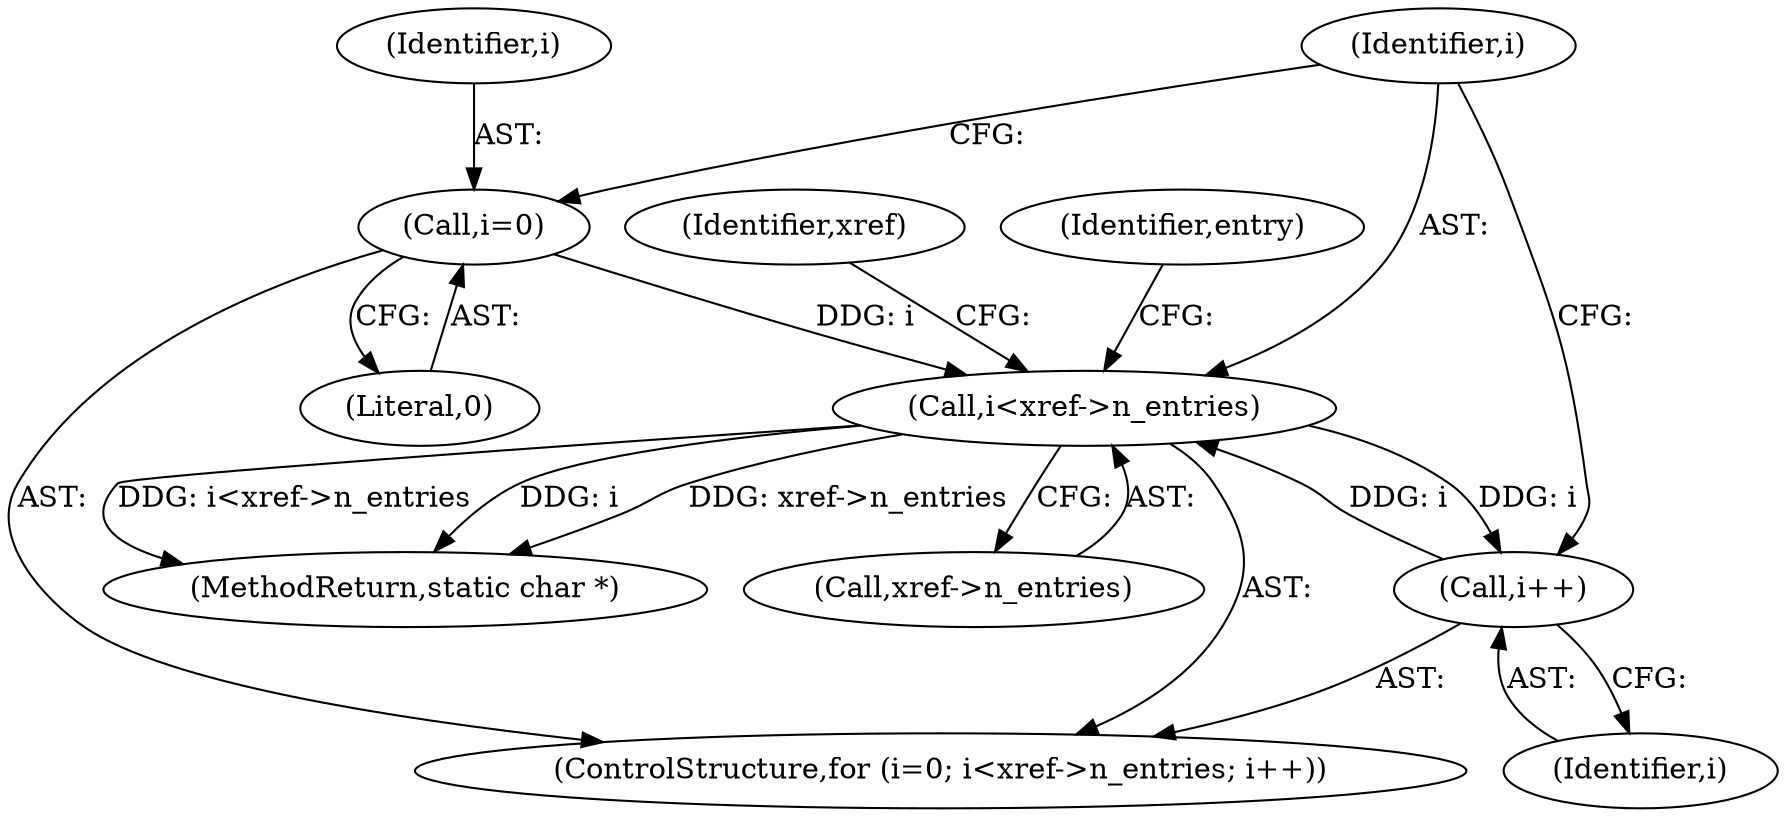digraph "0_pdfresurrect_0c4120fffa3dffe97b95c486a120eded82afe8a6_3@pointer" {
"1000151" [label="(Call,i<xref->n_entries)"];
"1000156" [label="(Call,i++)"];
"1000151" [label="(Call,i<xref->n_entries)"];
"1000148" [label="(Call,i=0)"];
"1000180" [label="(Identifier,entry)"];
"1000156" [label="(Call,i++)"];
"1000151" [label="(Call,i<xref->n_entries)"];
"1000148" [label="(Call,i=0)"];
"1000333" [label="(MethodReturn,static char *)"];
"1000153" [label="(Call,xref->n_entries)"];
"1000150" [label="(Literal,0)"];
"1000152" [label="(Identifier,i)"];
"1000147" [label="(ControlStructure,for (i=0; i<xref->n_entries; i++))"];
"1000149" [label="(Identifier,i)"];
"1000157" [label="(Identifier,i)"];
"1000163" [label="(Identifier,xref)"];
"1000151" -> "1000147"  [label="AST: "];
"1000151" -> "1000153"  [label="CFG: "];
"1000152" -> "1000151"  [label="AST: "];
"1000153" -> "1000151"  [label="AST: "];
"1000163" -> "1000151"  [label="CFG: "];
"1000180" -> "1000151"  [label="CFG: "];
"1000151" -> "1000333"  [label="DDG: i<xref->n_entries"];
"1000151" -> "1000333"  [label="DDG: i"];
"1000151" -> "1000333"  [label="DDG: xref->n_entries"];
"1000156" -> "1000151"  [label="DDG: i"];
"1000148" -> "1000151"  [label="DDG: i"];
"1000151" -> "1000156"  [label="DDG: i"];
"1000156" -> "1000147"  [label="AST: "];
"1000156" -> "1000157"  [label="CFG: "];
"1000157" -> "1000156"  [label="AST: "];
"1000152" -> "1000156"  [label="CFG: "];
"1000148" -> "1000147"  [label="AST: "];
"1000148" -> "1000150"  [label="CFG: "];
"1000149" -> "1000148"  [label="AST: "];
"1000150" -> "1000148"  [label="AST: "];
"1000152" -> "1000148"  [label="CFG: "];
}

